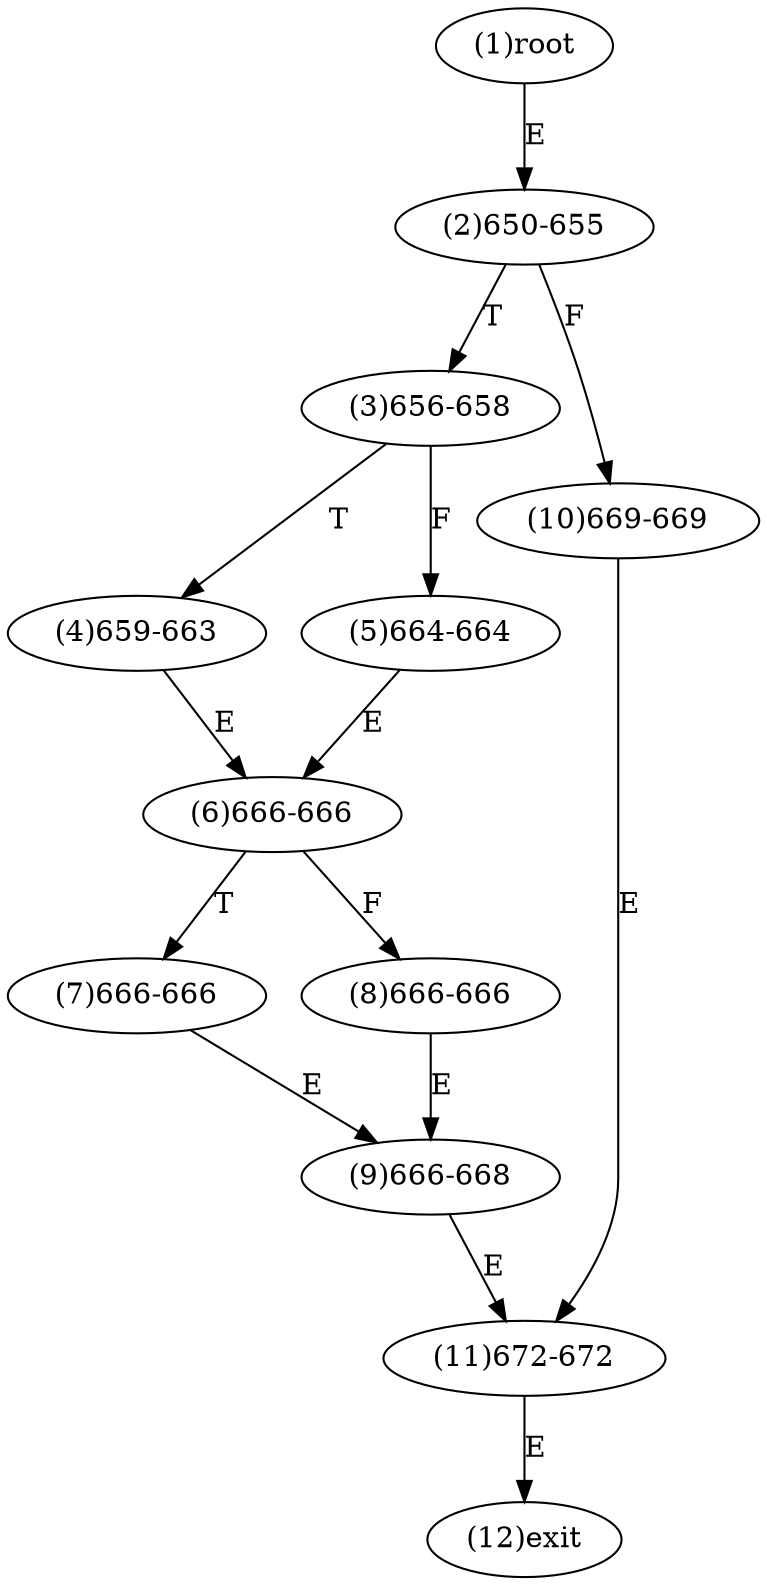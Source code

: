 digraph "" { 
1[ label="(1)root"];
2[ label="(2)650-655"];
3[ label="(3)656-658"];
4[ label="(4)659-663"];
5[ label="(5)664-664"];
6[ label="(6)666-666"];
7[ label="(7)666-666"];
8[ label="(8)666-666"];
9[ label="(9)666-668"];
10[ label="(10)669-669"];
11[ label="(11)672-672"];
12[ label="(12)exit"];
1->2[ label="E"];
2->10[ label="F"];
2->3[ label="T"];
3->5[ label="F"];
3->4[ label="T"];
4->6[ label="E"];
5->6[ label="E"];
6->8[ label="F"];
6->7[ label="T"];
7->9[ label="E"];
8->9[ label="E"];
9->11[ label="E"];
10->11[ label="E"];
11->12[ label="E"];
}
